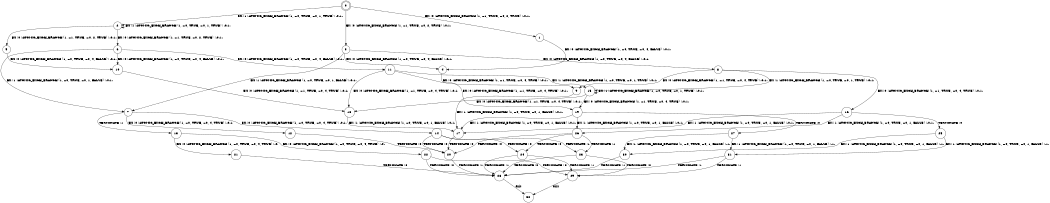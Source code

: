 digraph BCG {
size = "7, 10.5";
center = TRUE;
node [shape = circle];
0 [peripheries = 2];
0 -> 1 [label = "EX !0 !ATOMIC_EXCH_BRANCH (1, +1, TRUE, +0, 2, TRUE) !:0:1:"];
0 -> 2 [label = "EX !1 !ATOMIC_EXCH_BRANCH (1, +0, TRUE, +0, 1, TRUE) !:0:1:"];
0 -> 3 [label = "EX !0 !ATOMIC_EXCH_BRANCH (1, +1, TRUE, +0, 2, TRUE) !:0:1:"];
1 -> 4 [label = "EX !0 !ATOMIC_EXCH_BRANCH (1, +0, TRUE, +0, 4, FALSE) !:0:1:"];
2 -> 5 [label = "EX !0 !ATOMIC_EXCH_BRANCH (1, +1, TRUE, +0, 2, TRUE) !:0:1:"];
2 -> 6 [label = "EX !0 !ATOMIC_EXCH_BRANCH (1, +1, TRUE, +0, 2, TRUE) !:0:1:"];
2 -> 2 [label = "EX !1 !ATOMIC_EXCH_BRANCH (1, +0, TRUE, +0, 1, TRUE) !:0:1:"];
3 -> 4 [label = "EX !0 !ATOMIC_EXCH_BRANCH (1, +0, TRUE, +0, 4, FALSE) !:0:1:"];
3 -> 7 [label = "EX !1 !ATOMIC_EXCH_BRANCH (1, +0, TRUE, +0, 1, FALSE) !:0:1:"];
3 -> 8 [label = "EX !0 !ATOMIC_EXCH_BRANCH (1, +0, TRUE, +0, 4, FALSE) !:0:1:"];
4 -> 9 [label = "EX !0 !ATOMIC_EXCH_BRANCH (1, +1, TRUE, +0, 4, TRUE) !:0:1:"];
5 -> 10 [label = "EX !0 !ATOMIC_EXCH_BRANCH (1, +0, TRUE, +0, 4, FALSE) !:0:1:"];
6 -> 10 [label = "EX !0 !ATOMIC_EXCH_BRANCH (1, +0, TRUE, +0, 4, FALSE) !:0:1:"];
6 -> 7 [label = "EX !1 !ATOMIC_EXCH_BRANCH (1, +0, TRUE, +0, 1, FALSE) !:0:1:"];
6 -> 11 [label = "EX !0 !ATOMIC_EXCH_BRANCH (1, +0, TRUE, +0, 4, FALSE) !:0:1:"];
7 -> 12 [label = "EX !0 !ATOMIC_EXCH_BRANCH (1, +0, TRUE, +0, 4, TRUE) !:0:1:"];
7 -> 13 [label = "TERMINATE !1"];
7 -> 14 [label = "EX !0 !ATOMIC_EXCH_BRANCH (1, +0, TRUE, +0, 4, TRUE) !:0:1:"];
8 -> 9 [label = "EX !0 !ATOMIC_EXCH_BRANCH (1, +1, TRUE, +0, 4, TRUE) !:0:1:"];
8 -> 15 [label = "EX !1 !ATOMIC_EXCH_BRANCH (1, +0, TRUE, +0, 1, TRUE) !:0:1:"];
8 -> 16 [label = "EX !0 !ATOMIC_EXCH_BRANCH (1, +1, TRUE, +0, 4, TRUE) !:0:1:"];
9 -> 17 [label = "EX !1 !ATOMIC_EXCH_BRANCH (1, +0, TRUE, +0, 1, FALSE) !:0:1:"];
10 -> 18 [label = "EX !0 !ATOMIC_EXCH_BRANCH (1, +1, TRUE, +0, 4, TRUE) !:0:1:"];
11 -> 18 [label = "EX !0 !ATOMIC_EXCH_BRANCH (1, +1, TRUE, +0, 4, TRUE) !:0:1:"];
11 -> 15 [label = "EX !1 !ATOMIC_EXCH_BRANCH (1, +0, TRUE, +0, 1, TRUE) !:0:1:"];
11 -> 19 [label = "EX !0 !ATOMIC_EXCH_BRANCH (1, +1, TRUE, +0, 4, TRUE) !:0:1:"];
12 -> 20 [label = "TERMINATE !0"];
13 -> 21 [label = "EX !0 !ATOMIC_EXCH_BRANCH (1, +0, TRUE, +0, 4, TRUE) !:0:"];
13 -> 22 [label = "EX !0 !ATOMIC_EXCH_BRANCH (1, +0, TRUE, +0, 4, TRUE) !:0:"];
14 -> 20 [label = "TERMINATE !0"];
14 -> 23 [label = "TERMINATE !1"];
14 -> 24 [label = "TERMINATE !0"];
15 -> 18 [label = "EX !0 !ATOMIC_EXCH_BRANCH (1, +1, TRUE, +0, 4, TRUE) !:0:1:"];
15 -> 15 [label = "EX !1 !ATOMIC_EXCH_BRANCH (1, +0, TRUE, +0, 1, TRUE) !:0:1:"];
15 -> 19 [label = "EX !0 !ATOMIC_EXCH_BRANCH (1, +1, TRUE, +0, 4, TRUE) !:0:1:"];
16 -> 17 [label = "EX !1 !ATOMIC_EXCH_BRANCH (1, +0, TRUE, +0, 1, FALSE) !:0:1:"];
16 -> 25 [label = "TERMINATE !0"];
16 -> 26 [label = "EX !1 !ATOMIC_EXCH_BRANCH (1, +0, TRUE, +0, 1, FALSE) !:0:1:"];
17 -> 20 [label = "TERMINATE !0"];
18 -> 17 [label = "EX !1 !ATOMIC_EXCH_BRANCH (1, +0, TRUE, +0, 1, FALSE) !:0:1:"];
19 -> 17 [label = "EX !1 !ATOMIC_EXCH_BRANCH (1, +0, TRUE, +0, 1, FALSE) !:0:1:"];
19 -> 27 [label = "TERMINATE !0"];
19 -> 26 [label = "EX !1 !ATOMIC_EXCH_BRANCH (1, +0, TRUE, +0, 1, FALSE) !:0:1:"];
20 -> 28 [label = "TERMINATE !1"];
21 -> 28 [label = "TERMINATE !0"];
22 -> 28 [label = "TERMINATE !0"];
22 -> 29 [label = "TERMINATE !0"];
23 -> 28 [label = "TERMINATE !0"];
23 -> 29 [label = "TERMINATE !0"];
24 -> 28 [label = "TERMINATE !1"];
24 -> 29 [label = "TERMINATE !1"];
25 -> 30 [label = "EX !1 !ATOMIC_EXCH_BRANCH (1, +0, TRUE, +0, 1, FALSE) !:1:"];
25 -> 31 [label = "EX !1 !ATOMIC_EXCH_BRANCH (1, +0, TRUE, +0, 1, FALSE) !:1:"];
26 -> 20 [label = "TERMINATE !0"];
26 -> 23 [label = "TERMINATE !1"];
26 -> 24 [label = "TERMINATE !0"];
27 -> 30 [label = "EX !1 !ATOMIC_EXCH_BRANCH (1, +0, TRUE, +0, 1, FALSE) !:1:"];
27 -> 31 [label = "EX !1 !ATOMIC_EXCH_BRANCH (1, +0, TRUE, +0, 1, FALSE) !:1:"];
28 -> 32 [label = "exit"];
29 -> 32 [label = "exit"];
30 -> 28 [label = "TERMINATE !1"];
31 -> 28 [label = "TERMINATE !1"];
31 -> 29 [label = "TERMINATE !1"];
}
